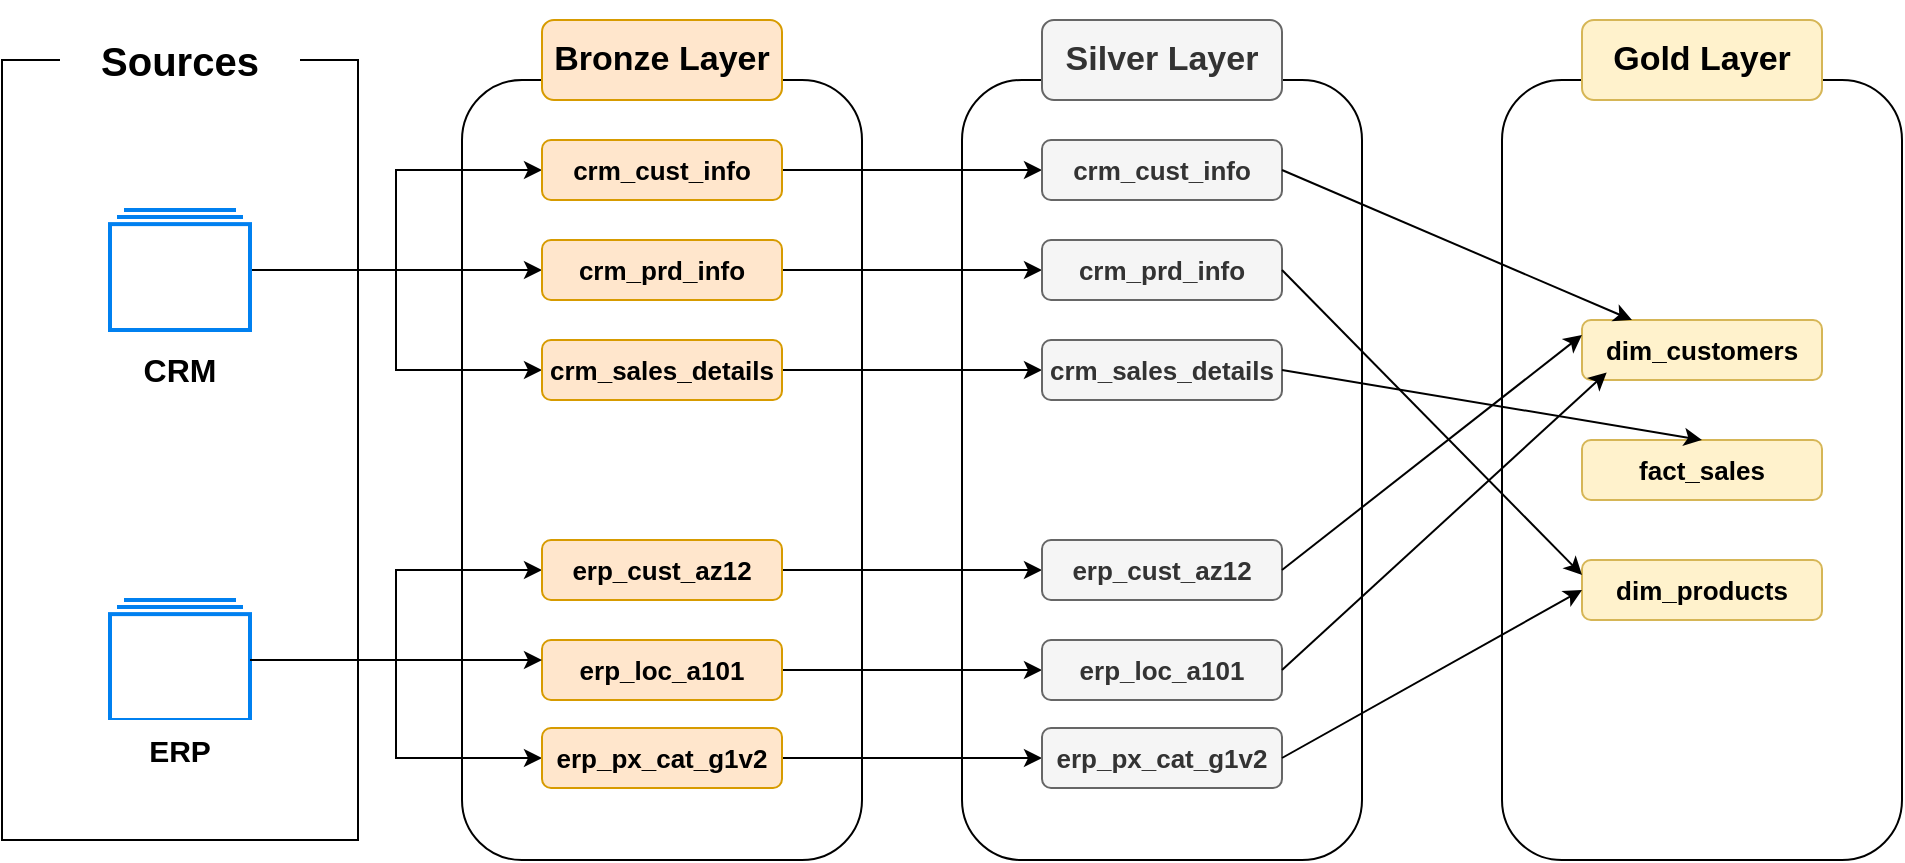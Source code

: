 <mxfile version="26.2.13">
  <diagram name="Page-1" id="iFgxUM5xHQ9VFHjvoKzq">
    <mxGraphModel dx="996" dy="576" grid="1" gridSize="10" guides="1" tooltips="1" connect="1" arrows="1" fold="1" page="1" pageScale="1" pageWidth="583" pageHeight="827" math="0" shadow="0">
      <root>
        <mxCell id="0" />
        <mxCell id="1" parent="0" />
        <mxCell id="x7fuLp5OrmRpF7wYB0vG-1" value="" style="rounded=0;whiteSpace=wrap;html=1;" parent="1" vertex="1">
          <mxGeometry x="70" y="80" width="178" height="390" as="geometry" />
        </mxCell>
        <mxCell id="x7fuLp5OrmRpF7wYB0vG-2" value="&lt;font style=&quot;font-size: 20px;&quot;&gt;&lt;b&gt;Sources&lt;/b&gt;&lt;/font&gt;" style="rounded=0;whiteSpace=wrap;html=1;strokeColor=none;" parent="1" vertex="1">
          <mxGeometry x="99" y="50" width="120" height="60" as="geometry" />
        </mxCell>
        <mxCell id="x7fuLp5OrmRpF7wYB0vG-19" style="edgeStyle=orthogonalEdgeStyle;rounded=0;orthogonalLoop=1;jettySize=auto;html=1;entryX=0;entryY=0.5;entryDx=0;entryDy=0;" parent="1" source="x7fuLp5OrmRpF7wYB0vG-4" target="x7fuLp5OrmRpF7wYB0vG-18" edge="1">
          <mxGeometry relative="1" as="geometry" />
        </mxCell>
        <mxCell id="x7fuLp5OrmRpF7wYB0vG-20" style="edgeStyle=orthogonalEdgeStyle;rounded=0;orthogonalLoop=1;jettySize=auto;html=1;" parent="1" source="x7fuLp5OrmRpF7wYB0vG-4" target="x7fuLp5OrmRpF7wYB0vG-12" edge="1">
          <mxGeometry relative="1" as="geometry" />
        </mxCell>
        <mxCell id="x7fuLp5OrmRpF7wYB0vG-21" style="edgeStyle=orthogonalEdgeStyle;rounded=0;orthogonalLoop=1;jettySize=auto;html=1;entryX=0;entryY=0.5;entryDx=0;entryDy=0;" parent="1" source="x7fuLp5OrmRpF7wYB0vG-4" target="x7fuLp5OrmRpF7wYB0vG-13" edge="1">
          <mxGeometry relative="1" as="geometry" />
        </mxCell>
        <mxCell id="x7fuLp5OrmRpF7wYB0vG-4" value="" style="html=1;verticalLabelPosition=bottom;align=center;labelBackgroundColor=#ffffff;verticalAlign=top;strokeWidth=2;strokeColor=#0080F0;shadow=0;dashed=0;shape=mxgraph.ios7.icons.folders;" parent="1" vertex="1">
          <mxGeometry x="124" y="155" width="70" height="60" as="geometry" />
        </mxCell>
        <mxCell id="x7fuLp5OrmRpF7wYB0vG-22" style="edgeStyle=orthogonalEdgeStyle;rounded=0;orthogonalLoop=1;jettySize=auto;html=1;" parent="1" source="x7fuLp5OrmRpF7wYB0vG-5" target="x7fuLp5OrmRpF7wYB0vG-14" edge="1">
          <mxGeometry relative="1" as="geometry" />
        </mxCell>
        <mxCell id="x7fuLp5OrmRpF7wYB0vG-24" style="edgeStyle=orthogonalEdgeStyle;rounded=0;orthogonalLoop=1;jettySize=auto;html=1;entryX=0;entryY=0.5;entryDx=0;entryDy=0;" parent="1" source="x7fuLp5OrmRpF7wYB0vG-5" target="x7fuLp5OrmRpF7wYB0vG-16" edge="1">
          <mxGeometry relative="1" as="geometry" />
        </mxCell>
        <mxCell id="x7fuLp5OrmRpF7wYB0vG-5" value="" style="html=1;verticalLabelPosition=bottom;align=center;labelBackgroundColor=#ffffff;verticalAlign=top;strokeWidth=2;strokeColor=#0080F0;shadow=0;dashed=0;shape=mxgraph.ios7.icons.folders;" parent="1" vertex="1">
          <mxGeometry x="124" y="350" width="70" height="60" as="geometry" />
        </mxCell>
        <mxCell id="x7fuLp5OrmRpF7wYB0vG-6" value="&lt;font style=&quot;font-size: 16px;&quot;&gt;&lt;b&gt;CRM&lt;/b&gt;&lt;/font&gt;" style="rounded=0;whiteSpace=wrap;html=1;strokeColor=none;" parent="1" vertex="1">
          <mxGeometry x="99" y="220" width="120" height="30" as="geometry" />
        </mxCell>
        <mxCell id="x7fuLp5OrmRpF7wYB0vG-7" value="&lt;font style=&quot;font-size: 15px;&quot;&gt;&lt;b&gt;ERP&lt;/b&gt;&lt;/font&gt;" style="rounded=0;whiteSpace=wrap;html=1;strokeColor=none;" parent="1" vertex="1">
          <mxGeometry x="99" y="410" width="120" height="30" as="geometry" />
        </mxCell>
        <mxCell id="x7fuLp5OrmRpF7wYB0vG-8" value="" style="rounded=1;whiteSpace=wrap;html=1;fillColor=none;" parent="1" vertex="1">
          <mxGeometry x="300" y="90" width="200" height="390" as="geometry" />
        </mxCell>
        <mxCell id="x7fuLp5OrmRpF7wYB0vG-9" value="&lt;font style=&quot;font-size: 17px;&quot;&gt;&lt;b&gt;Bronze Layer&lt;/b&gt;&lt;/font&gt;" style="rounded=1;whiteSpace=wrap;html=1;strokeColor=#d79b00;fillColor=#ffe6cc;" parent="1" vertex="1">
          <mxGeometry x="340" y="60" width="120" height="40" as="geometry" />
        </mxCell>
        <mxCell id="x7fuLp5OrmRpF7wYB0vG-37" style="edgeStyle=orthogonalEdgeStyle;rounded=0;orthogonalLoop=1;jettySize=auto;html=1;" parent="1" source="x7fuLp5OrmRpF7wYB0vG-12" target="x7fuLp5OrmRpF7wYB0vG-29" edge="1">
          <mxGeometry relative="1" as="geometry" />
        </mxCell>
        <mxCell id="x7fuLp5OrmRpF7wYB0vG-12" value="&lt;font style=&quot;font-size: 13px;&quot;&gt;&lt;b style=&quot;&quot;&gt;crm_prd_info&lt;/b&gt;&lt;/font&gt;" style="rounded=1;whiteSpace=wrap;html=1;fillColor=#ffe6cc;strokeColor=#d79b00;" parent="1" vertex="1">
          <mxGeometry x="340" y="170" width="120" height="30" as="geometry" />
        </mxCell>
        <mxCell id="x7fuLp5OrmRpF7wYB0vG-38" style="edgeStyle=orthogonalEdgeStyle;rounded=0;orthogonalLoop=1;jettySize=auto;html=1;" parent="1" source="x7fuLp5OrmRpF7wYB0vG-13" target="x7fuLp5OrmRpF7wYB0vG-30" edge="1">
          <mxGeometry relative="1" as="geometry" />
        </mxCell>
        <mxCell id="x7fuLp5OrmRpF7wYB0vG-13" value="&lt;font style=&quot;font-size: 13px;&quot;&gt;&lt;b&gt;crm_sales_details&lt;/b&gt;&lt;/font&gt;" style="rounded=1;whiteSpace=wrap;html=1;fillColor=#ffe6cc;strokeColor=#d79b00;" parent="1" vertex="1">
          <mxGeometry x="340" y="220" width="120" height="30" as="geometry" />
        </mxCell>
        <mxCell id="x7fuLp5OrmRpF7wYB0vG-39" style="edgeStyle=orthogonalEdgeStyle;rounded=0;orthogonalLoop=1;jettySize=auto;html=1;" parent="1" source="x7fuLp5OrmRpF7wYB0vG-14" target="x7fuLp5OrmRpF7wYB0vG-31" edge="1">
          <mxGeometry relative="1" as="geometry" />
        </mxCell>
        <mxCell id="x7fuLp5OrmRpF7wYB0vG-14" value="&lt;font style=&quot;font-size: 13px;&quot;&gt;&lt;b&gt;erp_cust_az12&lt;/b&gt;&lt;/font&gt;" style="rounded=1;whiteSpace=wrap;html=1;fillColor=#ffe6cc;strokeColor=#d79b00;" parent="1" vertex="1">
          <mxGeometry x="340" y="320" width="120" height="30" as="geometry" />
        </mxCell>
        <mxCell id="x7fuLp5OrmRpF7wYB0vG-40" style="edgeStyle=orthogonalEdgeStyle;rounded=0;orthogonalLoop=1;jettySize=auto;html=1;" parent="1" source="x7fuLp5OrmRpF7wYB0vG-15" target="x7fuLp5OrmRpF7wYB0vG-32" edge="1">
          <mxGeometry relative="1" as="geometry" />
        </mxCell>
        <mxCell id="x7fuLp5OrmRpF7wYB0vG-15" value="&lt;font style=&quot;font-size: 13px;&quot;&gt;&lt;b&gt;erp_loc_a101&lt;/b&gt;&lt;/font&gt;" style="rounded=1;whiteSpace=wrap;html=1;fillColor=#ffe6cc;strokeColor=#d79b00;" parent="1" vertex="1">
          <mxGeometry x="340" y="370" width="120" height="30" as="geometry" />
        </mxCell>
        <mxCell id="x7fuLp5OrmRpF7wYB0vG-41" style="edgeStyle=orthogonalEdgeStyle;rounded=0;orthogonalLoop=1;jettySize=auto;html=1;" parent="1" source="x7fuLp5OrmRpF7wYB0vG-16" target="x7fuLp5OrmRpF7wYB0vG-33" edge="1">
          <mxGeometry relative="1" as="geometry" />
        </mxCell>
        <mxCell id="x7fuLp5OrmRpF7wYB0vG-16" value="&lt;font style=&quot;font-size: 13px;&quot;&gt;&lt;b&gt;erp_px_cat_g1v2&lt;/b&gt;&lt;/font&gt;" style="rounded=1;whiteSpace=wrap;html=1;fillColor=#ffe6cc;strokeColor=#d79b00;" parent="1" vertex="1">
          <mxGeometry x="340" y="414" width="120" height="30" as="geometry" />
        </mxCell>
        <mxCell id="x7fuLp5OrmRpF7wYB0vG-36" style="edgeStyle=orthogonalEdgeStyle;rounded=0;orthogonalLoop=1;jettySize=auto;html=1;exitX=1;exitY=0.5;exitDx=0;exitDy=0;" parent="1" source="x7fuLp5OrmRpF7wYB0vG-18" target="x7fuLp5OrmRpF7wYB0vG-34" edge="1">
          <mxGeometry relative="1" as="geometry" />
        </mxCell>
        <mxCell id="x7fuLp5OrmRpF7wYB0vG-18" value="&lt;font style=&quot;font-size: 13px;&quot;&gt;&lt;b&gt;crm_cust_info&lt;/b&gt;&lt;/font&gt;" style="rounded=1;whiteSpace=wrap;html=1;fillColor=#ffe6cc;strokeColor=#d79b00;" parent="1" vertex="1">
          <mxGeometry x="340" y="120" width="120" height="30" as="geometry" />
        </mxCell>
        <mxCell id="x7fuLp5OrmRpF7wYB0vG-25" style="edgeStyle=orthogonalEdgeStyle;rounded=0;orthogonalLoop=1;jettySize=auto;html=1;" parent="1" source="x7fuLp5OrmRpF7wYB0vG-5" edge="1">
          <mxGeometry relative="1" as="geometry">
            <mxPoint x="340" y="380" as="targetPoint" />
          </mxGeometry>
        </mxCell>
        <mxCell id="x7fuLp5OrmRpF7wYB0vG-26" style="edgeStyle=orthogonalEdgeStyle;rounded=0;orthogonalLoop=1;jettySize=auto;html=1;exitX=0.5;exitY=1;exitDx=0;exitDy=0;" parent="1" source="x7fuLp5OrmRpF7wYB0vG-16" target="x7fuLp5OrmRpF7wYB0vG-16" edge="1">
          <mxGeometry relative="1" as="geometry" />
        </mxCell>
        <mxCell id="x7fuLp5OrmRpF7wYB0vG-27" value="" style="rounded=1;whiteSpace=wrap;html=1;fillColor=none;" parent="1" vertex="1">
          <mxGeometry x="550" y="90" width="200" height="390" as="geometry" />
        </mxCell>
        <mxCell id="x7fuLp5OrmRpF7wYB0vG-28" value="&lt;font style=&quot;font-size: 17px;&quot;&gt;&lt;b&gt;Silver Layer&lt;/b&gt;&lt;/font&gt;" style="rounded=1;whiteSpace=wrap;html=1;strokeColor=#666666;fillColor=#f5f5f5;fontColor=#333333;" parent="1" vertex="1">
          <mxGeometry x="590" y="60" width="120" height="40" as="geometry" />
        </mxCell>
        <mxCell id="x7fuLp5OrmRpF7wYB0vG-29" value="&lt;font style=&quot;font-size: 13px;&quot;&gt;&lt;b style=&quot;&quot;&gt;crm_prd_info&lt;/b&gt;&lt;/font&gt;" style="rounded=1;whiteSpace=wrap;html=1;fillColor=#f5f5f5;strokeColor=#666666;fontColor=#333333;" parent="1" vertex="1">
          <mxGeometry x="590" y="170" width="120" height="30" as="geometry" />
        </mxCell>
        <mxCell id="x7fuLp5OrmRpF7wYB0vG-30" value="&lt;font style=&quot;font-size: 13px;&quot;&gt;&lt;b&gt;crm_sales_details&lt;/b&gt;&lt;/font&gt;" style="rounded=1;whiteSpace=wrap;html=1;fillColor=#f5f5f5;strokeColor=#666666;fontColor=#333333;" parent="1" vertex="1">
          <mxGeometry x="590" y="220" width="120" height="30" as="geometry" />
        </mxCell>
        <mxCell id="x7fuLp5OrmRpF7wYB0vG-31" value="&lt;font style=&quot;font-size: 13px;&quot;&gt;&lt;b&gt;erp_cust_az12&lt;/b&gt;&lt;/font&gt;" style="rounded=1;whiteSpace=wrap;html=1;fillColor=#f5f5f5;strokeColor=#666666;fontColor=#333333;" parent="1" vertex="1">
          <mxGeometry x="590" y="320" width="120" height="30" as="geometry" />
        </mxCell>
        <mxCell id="x7fuLp5OrmRpF7wYB0vG-32" value="&lt;font style=&quot;font-size: 13px;&quot;&gt;&lt;b&gt;erp_loc_a101&lt;/b&gt;&lt;/font&gt;" style="rounded=1;whiteSpace=wrap;html=1;fillColor=#f5f5f5;strokeColor=#666666;fontColor=#333333;" parent="1" vertex="1">
          <mxGeometry x="590" y="370" width="120" height="30" as="geometry" />
        </mxCell>
        <mxCell id="x7fuLp5OrmRpF7wYB0vG-33" value="&lt;font style=&quot;font-size: 13px;&quot;&gt;&lt;b&gt;erp_px_cat_g1v2&lt;/b&gt;&lt;/font&gt;" style="rounded=1;whiteSpace=wrap;html=1;fillColor=#f5f5f5;strokeColor=#666666;fontColor=#333333;" parent="1" vertex="1">
          <mxGeometry x="590" y="414" width="120" height="30" as="geometry" />
        </mxCell>
        <mxCell id="x7fuLp5OrmRpF7wYB0vG-34" value="&lt;font style=&quot;font-size: 13px;&quot;&gt;&lt;b&gt;crm_cust_info&lt;/b&gt;&lt;/font&gt;" style="rounded=1;whiteSpace=wrap;html=1;fillColor=#f5f5f5;strokeColor=#666666;fontColor=#333333;" parent="1" vertex="1">
          <mxGeometry x="590" y="120" width="120" height="30" as="geometry" />
        </mxCell>
        <mxCell id="x7fuLp5OrmRpF7wYB0vG-35" style="edgeStyle=orthogonalEdgeStyle;rounded=0;orthogonalLoop=1;jettySize=auto;html=1;exitX=0.5;exitY=1;exitDx=0;exitDy=0;" parent="1" source="x7fuLp5OrmRpF7wYB0vG-33" target="x7fuLp5OrmRpF7wYB0vG-33" edge="1">
          <mxGeometry relative="1" as="geometry" />
        </mxCell>
        <mxCell id="xyo9bAkUuXdnFIK56Y8Z-1" value="" style="rounded=1;whiteSpace=wrap;html=1;fillColor=none;" vertex="1" parent="1">
          <mxGeometry x="820" y="90" width="200" height="390" as="geometry" />
        </mxCell>
        <mxCell id="xyo9bAkUuXdnFIK56Y8Z-2" value="&lt;font style=&quot;font-size: 17px;&quot;&gt;&lt;b&gt;Gold Layer&lt;/b&gt;&lt;/font&gt;" style="rounded=1;whiteSpace=wrap;html=1;strokeColor=#d6b656;fillColor=#fff2cc;" vertex="1" parent="1">
          <mxGeometry x="860" y="60" width="120" height="40" as="geometry" />
        </mxCell>
        <mxCell id="xyo9bAkUuXdnFIK56Y8Z-3" value="&lt;span style=&quot;font-size: 13px;&quot;&gt;&lt;b&gt;fact_sales&lt;/b&gt;&lt;/span&gt;" style="rounded=1;whiteSpace=wrap;html=1;fillColor=#fff2cc;strokeColor=#d6b656;" vertex="1" parent="1">
          <mxGeometry x="860" y="270" width="120" height="30" as="geometry" />
        </mxCell>
        <mxCell id="xyo9bAkUuXdnFIK56Y8Z-4" value="&lt;font style=&quot;font-size: 13px;&quot;&gt;&lt;b&gt;dim_products&lt;/b&gt;&lt;/font&gt;" style="rounded=1;whiteSpace=wrap;html=1;fillColor=#fff2cc;strokeColor=#d6b656;" vertex="1" parent="1">
          <mxGeometry x="860" y="330" width="120" height="30" as="geometry" />
        </mxCell>
        <mxCell id="xyo9bAkUuXdnFIK56Y8Z-8" value="&lt;span style=&quot;font-size: 13px;&quot;&gt;&lt;b&gt;dim_customers&lt;/b&gt;&lt;/span&gt;" style="rounded=1;whiteSpace=wrap;html=1;fillColor=#fff2cc;strokeColor=#d6b656;" vertex="1" parent="1">
          <mxGeometry x="860" y="210" width="120" height="30" as="geometry" />
        </mxCell>
        <mxCell id="xyo9bAkUuXdnFIK56Y8Z-9" style="edgeStyle=orthogonalEdgeStyle;rounded=0;orthogonalLoop=1;jettySize=auto;html=1;exitX=0.5;exitY=1;exitDx=0;exitDy=0;" edge="1" parent="1">
          <mxGeometry relative="1" as="geometry">
            <mxPoint x="920" y="444" as="sourcePoint" />
            <mxPoint x="920" y="444" as="targetPoint" />
          </mxGeometry>
        </mxCell>
        <mxCell id="xyo9bAkUuXdnFIK56Y8Z-21" value="" style="endArrow=classic;html=1;rounded=0;exitX=1;exitY=0.5;exitDx=0;exitDy=0;" edge="1" parent="1" source="x7fuLp5OrmRpF7wYB0vG-34" target="xyo9bAkUuXdnFIK56Y8Z-8">
          <mxGeometry width="50" height="50" relative="1" as="geometry">
            <mxPoint x="870" y="310" as="sourcePoint" />
            <mxPoint x="920" y="260" as="targetPoint" />
          </mxGeometry>
        </mxCell>
        <mxCell id="xyo9bAkUuXdnFIK56Y8Z-23" value="" style="endArrow=classic;html=1;rounded=0;exitX=1;exitY=0.5;exitDx=0;exitDy=0;entryX=0.103;entryY=0.873;entryDx=0;entryDy=0;entryPerimeter=0;" edge="1" parent="1" source="x7fuLp5OrmRpF7wYB0vG-32" target="xyo9bAkUuXdnFIK56Y8Z-8">
          <mxGeometry width="50" height="50" relative="1" as="geometry">
            <mxPoint x="870" y="310" as="sourcePoint" />
            <mxPoint x="920" y="260" as="targetPoint" />
          </mxGeometry>
        </mxCell>
        <mxCell id="xyo9bAkUuXdnFIK56Y8Z-24" value="" style="endArrow=classic;html=1;rounded=0;exitX=1;exitY=0.5;exitDx=0;exitDy=0;entryX=0;entryY=0.25;entryDx=0;entryDy=0;" edge="1" parent="1" source="x7fuLp5OrmRpF7wYB0vG-31" target="xyo9bAkUuXdnFIK56Y8Z-8">
          <mxGeometry width="50" height="50" relative="1" as="geometry">
            <mxPoint x="870" y="310" as="sourcePoint" />
            <mxPoint x="920" y="260" as="targetPoint" />
          </mxGeometry>
        </mxCell>
        <mxCell id="xyo9bAkUuXdnFIK56Y8Z-27" value="" style="endArrow=classic;html=1;rounded=0;exitX=1;exitY=0.5;exitDx=0;exitDy=0;entryX=0.5;entryY=0;entryDx=0;entryDy=0;" edge="1" parent="1" source="x7fuLp5OrmRpF7wYB0vG-30" target="xyo9bAkUuXdnFIK56Y8Z-3">
          <mxGeometry width="50" height="50" relative="1" as="geometry">
            <mxPoint x="870" y="310" as="sourcePoint" />
            <mxPoint x="920" y="260" as="targetPoint" />
          </mxGeometry>
        </mxCell>
        <mxCell id="xyo9bAkUuXdnFIK56Y8Z-28" value="" style="endArrow=classic;html=1;rounded=0;exitX=1;exitY=0.5;exitDx=0;exitDy=0;entryX=0;entryY=0.5;entryDx=0;entryDy=0;" edge="1" parent="1" source="x7fuLp5OrmRpF7wYB0vG-33" target="xyo9bAkUuXdnFIK56Y8Z-4">
          <mxGeometry width="50" height="50" relative="1" as="geometry">
            <mxPoint x="870" y="310" as="sourcePoint" />
            <mxPoint x="920" y="260" as="targetPoint" />
          </mxGeometry>
        </mxCell>
        <mxCell id="xyo9bAkUuXdnFIK56Y8Z-29" value="" style="endArrow=classic;html=1;rounded=0;exitX=1;exitY=0.5;exitDx=0;exitDy=0;entryX=0;entryY=0.25;entryDx=0;entryDy=0;" edge="1" parent="1" source="x7fuLp5OrmRpF7wYB0vG-29" target="xyo9bAkUuXdnFIK56Y8Z-4">
          <mxGeometry width="50" height="50" relative="1" as="geometry">
            <mxPoint x="870" y="310" as="sourcePoint" />
            <mxPoint x="920" y="260" as="targetPoint" />
          </mxGeometry>
        </mxCell>
      </root>
    </mxGraphModel>
  </diagram>
</mxfile>
